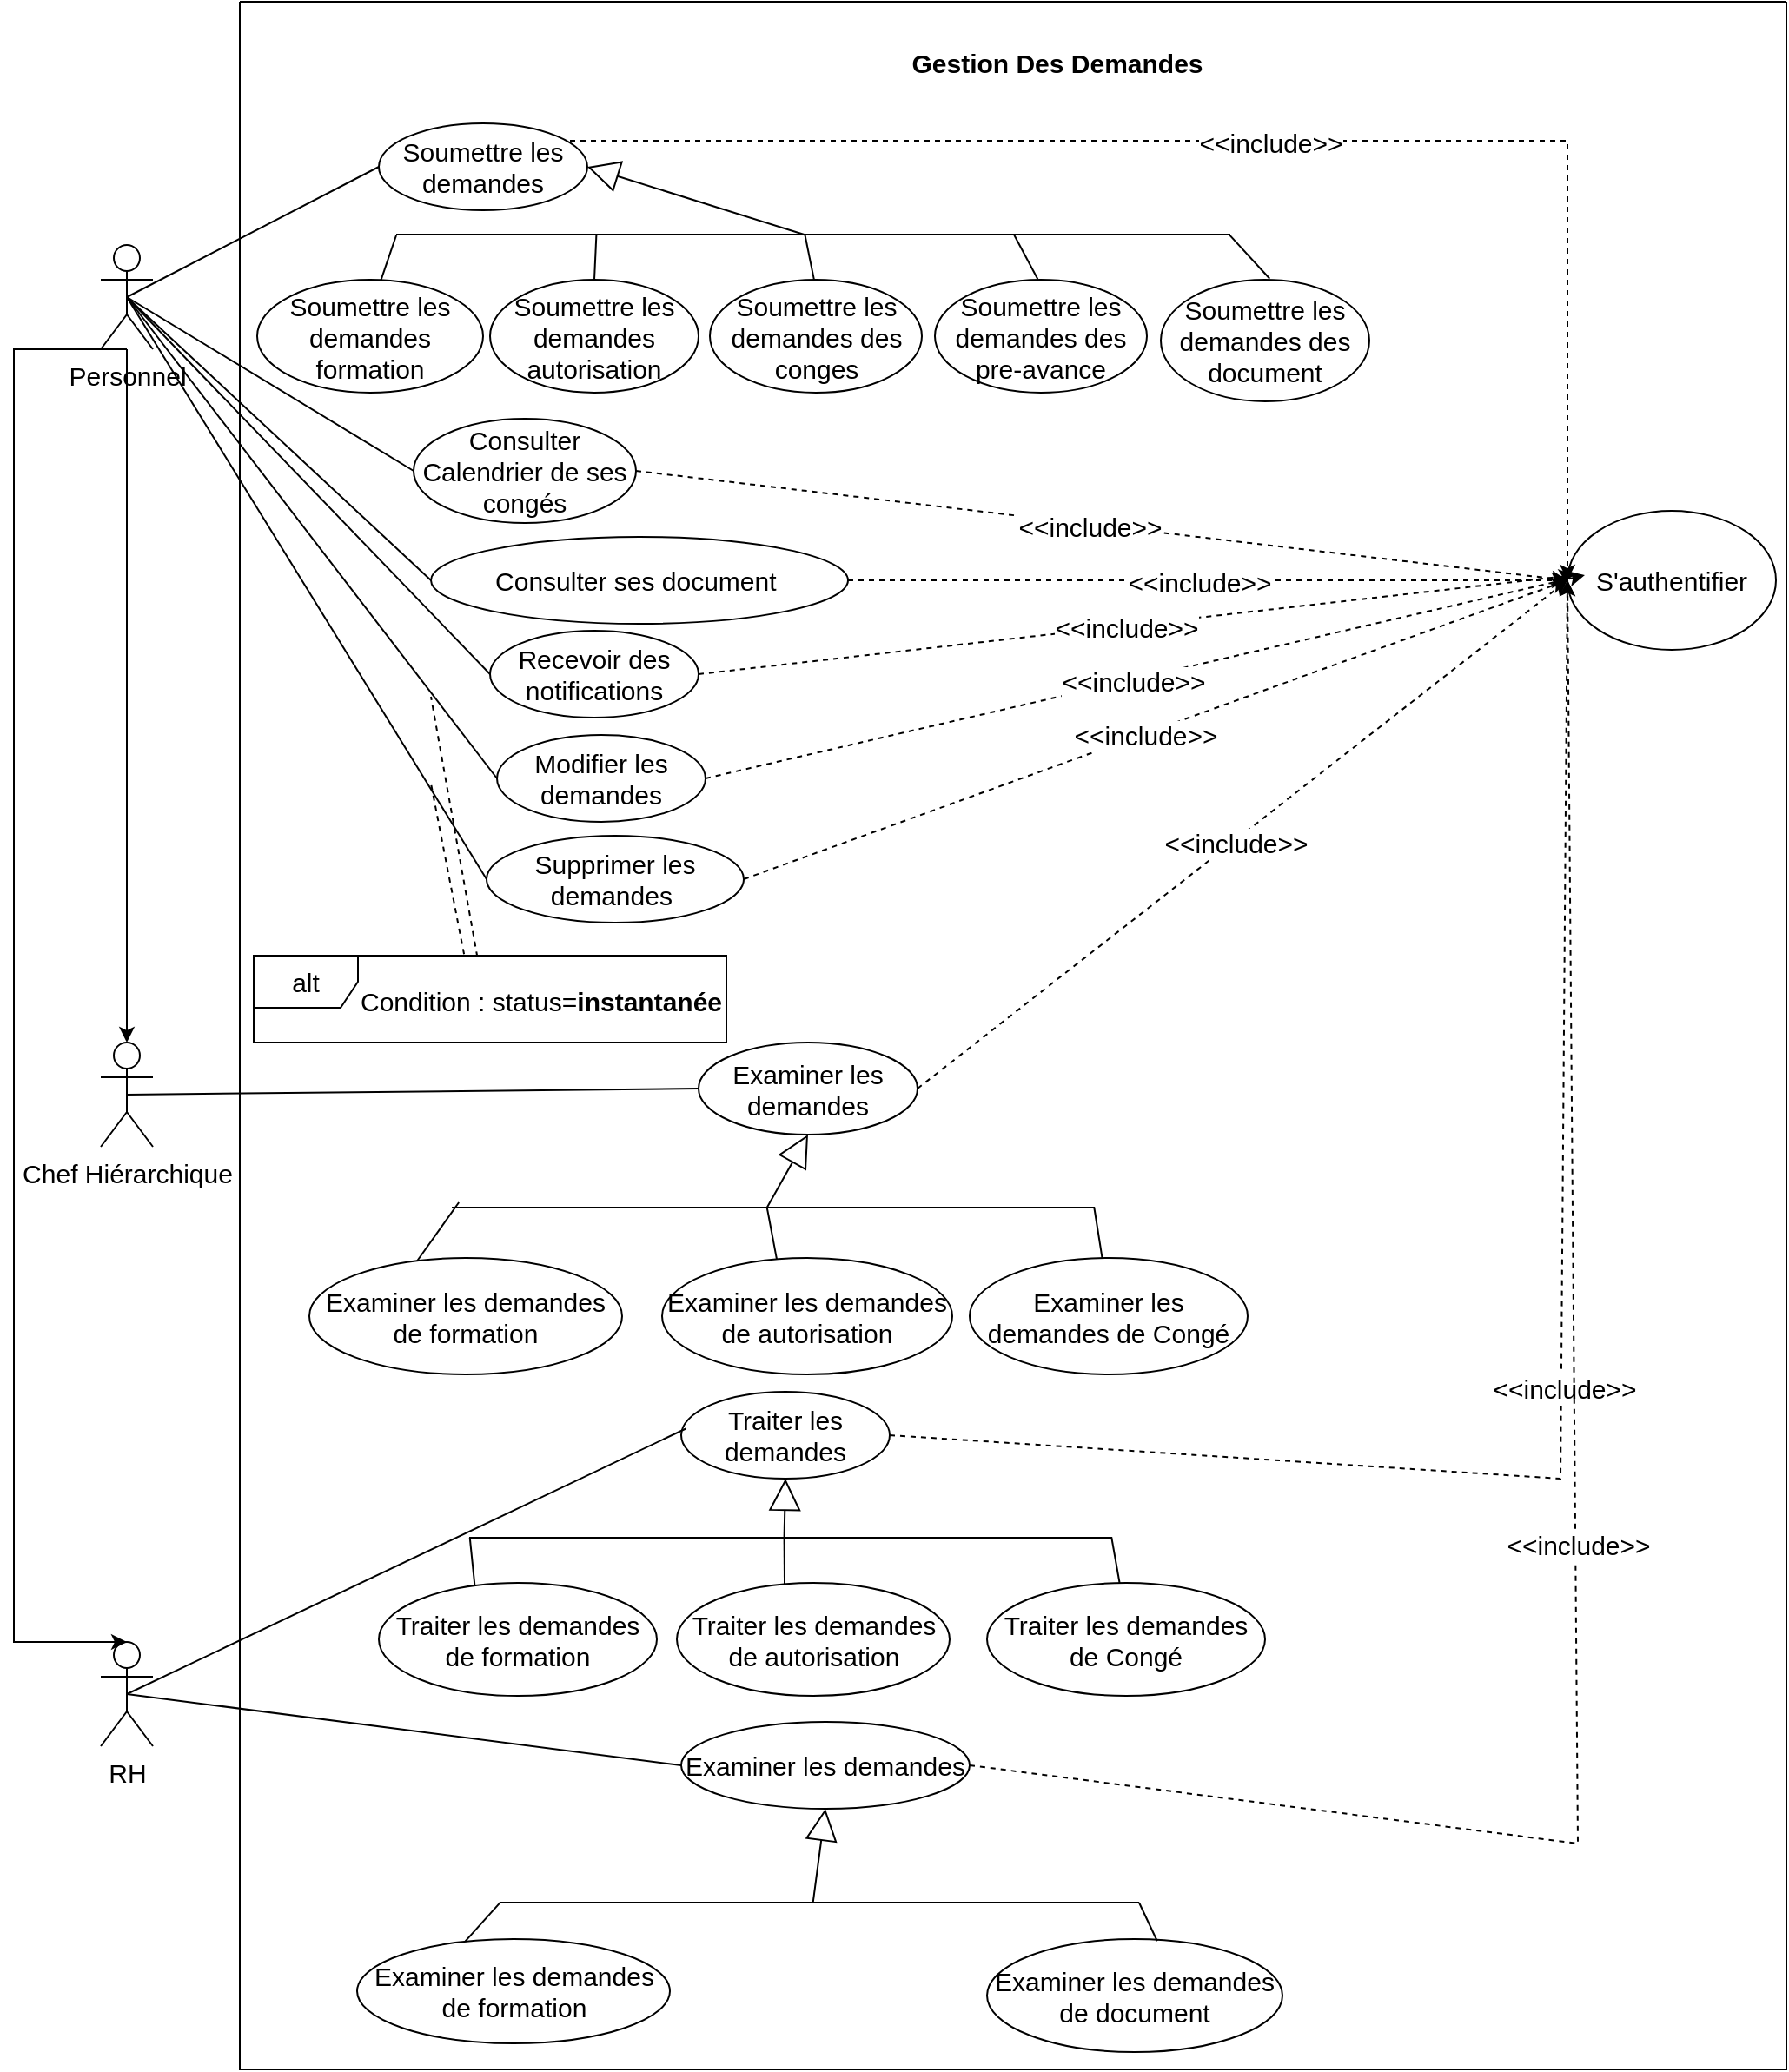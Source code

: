 <mxfile version="27.1.1">
  <diagram name="Page-1" id="Lt9NgJ6ksdfMIbBcGztM">
    <mxGraphModel dx="1097" dy="598" grid="1" gridSize="10" guides="1" tooltips="1" connect="1" arrows="1" fold="1" page="1" pageScale="1" pageWidth="827" pageHeight="1169" math="0" shadow="0">
      <root>
        <mxCell id="0" />
        <mxCell id="1" parent="0" />
        <mxCell id="7EnU6fVMTY-XcDdtGcCP-1" value="" style="swimlane;startSize=0;fontSize=15;" parent="1" vertex="1">
          <mxGeometry x="170" y="70" width="890" height="1190" as="geometry" />
        </mxCell>
        <mxCell id="7EnU6fVMTY-XcDdtGcCP-2" value="Gestion Des Demandes" style="text;html=1;align=center;verticalAlign=middle;resizable=0;points=[];autosize=1;strokeColor=none;fillColor=none;fontStyle=1;fontSize=15;" parent="7EnU6fVMTY-XcDdtGcCP-1" vertex="1">
          <mxGeometry x="380" y="20" width="180" height="30" as="geometry" />
        </mxCell>
        <mxCell id="7EnU6fVMTY-XcDdtGcCP-9" value="Soumettre les demandes des conges" style="ellipse;whiteSpace=wrap;html=1;strokeWidth=1;fontSize=15;" parent="7EnU6fVMTY-XcDdtGcCP-1" vertex="1">
          <mxGeometry x="270.5" y="160" width="122" height="65" as="geometry" />
        </mxCell>
        <mxCell id="7EnU6fVMTY-XcDdtGcCP-10" value="Soumettre les demandes autorisation" style="ellipse;whiteSpace=wrap;html=1;strokeWidth=1;fontSize=15;" parent="7EnU6fVMTY-XcDdtGcCP-1" vertex="1">
          <mxGeometry x="144" y="160" width="120" height="65" as="geometry" />
        </mxCell>
        <mxCell id="7EnU6fVMTY-XcDdtGcCP-11" value="Soumettre les demandes formation" style="ellipse;whiteSpace=wrap;html=1;strokeWidth=1;fontSize=15;" parent="7EnU6fVMTY-XcDdtGcCP-1" vertex="1">
          <mxGeometry x="10" y="160" width="130" height="65" as="geometry" />
        </mxCell>
        <mxCell id="7EnU6fVMTY-XcDdtGcCP-12" value="Soumettre les demandes des pre-avance" style="ellipse;whiteSpace=wrap;html=1;strokeWidth=1;fontSize=15;" parent="7EnU6fVMTY-XcDdtGcCP-1" vertex="1">
          <mxGeometry x="400" y="160" width="122" height="65" as="geometry" />
        </mxCell>
        <mxCell id="7EnU6fVMTY-XcDdtGcCP-13" value="Soumettre les demandes des document" style="ellipse;whiteSpace=wrap;html=1;strokeWidth=1;fontSize=15;" parent="7EnU6fVMTY-XcDdtGcCP-1" vertex="1">
          <mxGeometry x="530" y="160" width="120" height="70" as="geometry" />
        </mxCell>
        <mxCell id="7EnU6fVMTY-XcDdtGcCP-14" value="Soumettre les demandes" style="ellipse;whiteSpace=wrap;html=1;fontSize=15;" parent="7EnU6fVMTY-XcDdtGcCP-1" vertex="1">
          <mxGeometry x="80" y="70" width="120" height="50" as="geometry" />
        </mxCell>
        <mxCell id="7EnU6fVMTY-XcDdtGcCP-16" value="" style="endArrow=block;endSize=16;endFill=0;html=1;rounded=0;exitX=0.49;exitY=0.52;exitDx=0;exitDy=0;exitPerimeter=0;entryX=1;entryY=0.5;entryDx=0;entryDy=0;strokeWidth=1;fontSize=15;" parent="7EnU6fVMTY-XcDdtGcCP-1" source="7EnU6fVMTY-XcDdtGcCP-17" target="7EnU6fVMTY-XcDdtGcCP-14" edge="1">
          <mxGeometry x="0.087" y="10" width="160" relative="1" as="geometry">
            <mxPoint x="334" y="250" as="sourcePoint" />
            <mxPoint x="191" y="110" as="targetPoint" />
            <mxPoint as="offset" />
          </mxGeometry>
        </mxCell>
        <mxCell id="7EnU6fVMTY-XcDdtGcCP-17" value="" style="line;strokeWidth=1;fillColor=none;align=left;verticalAlign=middle;spacingTop=-1;spacingLeft=3;spacingRight=3;rotatable=0;labelPosition=right;points=[];portConstraint=eastwest;strokeColor=inherit;fontSize=15;" parent="7EnU6fVMTY-XcDdtGcCP-1" vertex="1">
          <mxGeometry x="90" y="130" width="480" height="8" as="geometry" />
        </mxCell>
        <mxCell id="7EnU6fVMTY-XcDdtGcCP-21" value="" style="endArrow=none;html=1;rounded=0;entryX=0.49;entryY=0.52;entryDx=0;entryDy=0;entryPerimeter=0;exitX=0.491;exitY=-0.005;exitDx=0;exitDy=0;exitPerimeter=0;fontSize=15;" parent="7EnU6fVMTY-XcDdtGcCP-1" source="7EnU6fVMTY-XcDdtGcCP-9" target="7EnU6fVMTY-XcDdtGcCP-17" edge="1">
          <mxGeometry width="50" height="50" relative="1" as="geometry">
            <mxPoint x="270" y="210" as="sourcePoint" />
            <mxPoint x="320" y="160" as="targetPoint" />
          </mxGeometry>
        </mxCell>
        <mxCell id="7EnU6fVMTY-XcDdtGcCP-22" value="" style="endArrow=none;html=1;rounded=0;entryX=0;entryY=0.56;entryDx=0;entryDy=0;entryPerimeter=0;exitX=0.548;exitY=0.003;exitDx=0;exitDy=0;exitPerimeter=0;fontSize=15;" parent="7EnU6fVMTY-XcDdtGcCP-1" source="7EnU6fVMTY-XcDdtGcCP-11" target="7EnU6fVMTY-XcDdtGcCP-17" edge="1">
          <mxGeometry width="50" height="50" relative="1" as="geometry">
            <mxPoint x="110" y="220" as="sourcePoint" />
            <mxPoint x="160" y="170" as="targetPoint" />
          </mxGeometry>
        </mxCell>
        <mxCell id="7EnU6fVMTY-XcDdtGcCP-23" value="" style="endArrow=none;html=1;rounded=0;entryX=0.24;entryY=0.5;entryDx=0;entryDy=0;entryPerimeter=0;exitX=0.5;exitY=0;exitDx=0;exitDy=0;fontSize=15;" parent="7EnU6fVMTY-XcDdtGcCP-1" source="7EnU6fVMTY-XcDdtGcCP-10" target="7EnU6fVMTY-XcDdtGcCP-17" edge="1">
          <mxGeometry width="50" height="50" relative="1" as="geometry">
            <mxPoint x="290" y="220" as="sourcePoint" />
            <mxPoint x="340" y="170" as="targetPoint" />
          </mxGeometry>
        </mxCell>
        <mxCell id="7EnU6fVMTY-XcDdtGcCP-24" value="" style="endArrow=none;html=1;rounded=0;entryX=0.999;entryY=0.522;entryDx=0;entryDy=0;entryPerimeter=0;exitX=0.522;exitY=-0.009;exitDx=0;exitDy=0;exitPerimeter=0;fontSize=15;" parent="7EnU6fVMTY-XcDdtGcCP-1" source="7EnU6fVMTY-XcDdtGcCP-13" target="7EnU6fVMTY-XcDdtGcCP-17" edge="1">
          <mxGeometry width="50" height="50" relative="1" as="geometry">
            <mxPoint x="490" y="200" as="sourcePoint" />
            <mxPoint x="540" y="150" as="targetPoint" />
          </mxGeometry>
        </mxCell>
        <mxCell id="7EnU6fVMTY-XcDdtGcCP-25" value="" style="endArrow=none;html=1;rounded=0;entryX=0.741;entryY=0.546;entryDx=0;entryDy=0;entryPerimeter=0;exitX=0.485;exitY=-0.006;exitDx=0;exitDy=0;exitPerimeter=0;fontSize=15;" parent="7EnU6fVMTY-XcDdtGcCP-1" source="7EnU6fVMTY-XcDdtGcCP-12" target="7EnU6fVMTY-XcDdtGcCP-17" edge="1">
          <mxGeometry width="50" height="50" relative="1" as="geometry">
            <mxPoint x="400" y="200" as="sourcePoint" />
            <mxPoint x="450" y="150" as="targetPoint" />
          </mxGeometry>
        </mxCell>
        <mxCell id="7EnU6fVMTY-XcDdtGcCP-26" value="Supprimer les demandes&amp;nbsp;" style="ellipse;whiteSpace=wrap;html=1;fontSize=15;" parent="7EnU6fVMTY-XcDdtGcCP-1" vertex="1">
          <mxGeometry x="142" y="480" width="148" height="50" as="geometry" />
        </mxCell>
        <mxCell id="7EnU6fVMTY-XcDdtGcCP-28" value="alt" style="shape=umlFrame;whiteSpace=wrap;html=1;pointerEvents=0;fontSize=15;" parent="7EnU6fVMTY-XcDdtGcCP-1" vertex="1">
          <mxGeometry x="8" y="549" width="272" height="50" as="geometry" />
        </mxCell>
        <mxCell id="7EnU6fVMTY-XcDdtGcCP-30" value="Condition : status=&lt;strong data-start=&quot;25&quot; data-end=&quot;48&quot;&gt;instantanée&lt;/strong&gt;" style="text;html=1;align=center;verticalAlign=middle;resizable=0;points=[];autosize=1;strokeColor=none;fillColor=none;fontSize=15;" parent="7EnU6fVMTY-XcDdtGcCP-1" vertex="1">
          <mxGeometry x="57.5" y="560" width="230" height="30" as="geometry" />
        </mxCell>
        <mxCell id="7EnU6fVMTY-XcDdtGcCP-31" value="" style="endArrow=none;dashed=1;html=1;rounded=0;exitX=0.445;exitY=-0.017;exitDx=0;exitDy=0;exitPerimeter=0;fontSize=15;" parent="7EnU6fVMTY-XcDdtGcCP-1" source="7EnU6fVMTY-XcDdtGcCP-28" edge="1">
          <mxGeometry width="50" height="50" relative="1" as="geometry">
            <mxPoint x="108.575" y="552.55" as="sourcePoint" />
            <mxPoint x="110" y="450" as="targetPoint" />
          </mxGeometry>
        </mxCell>
        <mxCell id="7EnU6fVMTY-XcDdtGcCP-34" value="Examiner les demandes" style="ellipse;whiteSpace=wrap;html=1;fontSize=15;" parent="7EnU6fVMTY-XcDdtGcCP-1" vertex="1">
          <mxGeometry x="264" y="599" width="126" height="53" as="geometry" />
        </mxCell>
        <mxCell id="7EnU6fVMTY-XcDdtGcCP-35" value="Examiner les demandes de formation" style="ellipse;whiteSpace=wrap;html=1;strokeWidth=1;fontSize=15;" parent="7EnU6fVMTY-XcDdtGcCP-1" vertex="1">
          <mxGeometry x="40" y="723" width="180" height="67" as="geometry" />
        </mxCell>
        <mxCell id="7EnU6fVMTY-XcDdtGcCP-36" value="Examiner les demandes de autorisation" style="ellipse;whiteSpace=wrap;html=1;strokeWidth=1;fontSize=15;" parent="7EnU6fVMTY-XcDdtGcCP-1" vertex="1">
          <mxGeometry x="243" y="723" width="167" height="67" as="geometry" />
        </mxCell>
        <mxCell id="7EnU6fVMTY-XcDdtGcCP-37" value="Examiner les demandes de Congé" style="ellipse;whiteSpace=wrap;html=1;strokeWidth=1;fontSize=15;" parent="7EnU6fVMTY-XcDdtGcCP-1" vertex="1">
          <mxGeometry x="420" y="723" width="160" height="67" as="geometry" />
        </mxCell>
        <mxCell id="7EnU6fVMTY-XcDdtGcCP-39" value="" style="endArrow=block;endSize=16;endFill=0;html=1;rounded=0;exitX=0.49;exitY=0.52;exitDx=0;exitDy=0;exitPerimeter=0;entryX=0.5;entryY=1;entryDx=0;entryDy=0;strokeWidth=1;fontSize=15;" parent="7EnU6fVMTY-XcDdtGcCP-1" source="7EnU6fVMTY-XcDdtGcCP-40" target="7EnU6fVMTY-XcDdtGcCP-34" edge="1">
          <mxGeometry x="0.087" y="10" width="160" relative="1" as="geometry">
            <mxPoint x="374" y="808" as="sourcePoint" />
            <mxPoint x="240" y="653" as="targetPoint" />
            <mxPoint as="offset" />
          </mxGeometry>
        </mxCell>
        <mxCell id="7EnU6fVMTY-XcDdtGcCP-40" value="" style="line;strokeWidth=1;fillColor=none;align=left;verticalAlign=middle;spacingTop=-1;spacingLeft=3;spacingRight=3;rotatable=0;labelPosition=right;points=[];portConstraint=eastwest;strokeColor=inherit;fontSize=15;" parent="7EnU6fVMTY-XcDdtGcCP-1" vertex="1">
          <mxGeometry x="122" y="690" width="370" height="8" as="geometry" />
        </mxCell>
        <mxCell id="7EnU6fVMTY-XcDdtGcCP-41" value="" style="endArrow=none;html=1;rounded=0;entryX=0.011;entryY=0.125;entryDx=0;entryDy=0;entryPerimeter=0;exitX=0.345;exitY=0.024;exitDx=0;exitDy=0;exitPerimeter=0;fontSize=15;" parent="7EnU6fVMTY-XcDdtGcCP-1" source="7EnU6fVMTY-XcDdtGcCP-35" target="7EnU6fVMTY-XcDdtGcCP-40" edge="1">
          <mxGeometry width="50" height="50" relative="1" as="geometry">
            <mxPoint x="121.9" y="723.35" as="sourcePoint" />
            <mxPoint x="122.37" y="676.968" as="targetPoint" />
          </mxGeometry>
        </mxCell>
        <mxCell id="7EnU6fVMTY-XcDdtGcCP-42" value="" style="endArrow=none;html=1;rounded=0;entryX=0.49;entryY=0.453;entryDx=0;entryDy=0;entryPerimeter=0;exitX=0.395;exitY=0.008;exitDx=0;exitDy=0;exitPerimeter=0;fontSize=15;" parent="7EnU6fVMTY-XcDdtGcCP-1" source="7EnU6fVMTY-XcDdtGcCP-36" target="7EnU6fVMTY-XcDdtGcCP-40" edge="1">
          <mxGeometry width="50" height="50" relative="1" as="geometry">
            <mxPoint x="290" y="733" as="sourcePoint" />
            <mxPoint x="340" y="683" as="targetPoint" />
          </mxGeometry>
        </mxCell>
        <mxCell id="7EnU6fVMTY-XcDdtGcCP-43" value="" style="endArrow=none;html=1;rounded=0;entryX=0.999;entryY=0.468;entryDx=0;entryDy=0;entryPerimeter=0;exitX=0.477;exitY=0.004;exitDx=0;exitDy=0;exitPerimeter=0;fontSize=15;" parent="7EnU6fVMTY-XcDdtGcCP-1" source="7EnU6fVMTY-XcDdtGcCP-37" target="7EnU6fVMTY-XcDdtGcCP-40" edge="1">
          <mxGeometry width="50" height="50" relative="1" as="geometry">
            <mxPoint x="400" y="753" as="sourcePoint" />
            <mxPoint x="450" y="703" as="targetPoint" />
          </mxGeometry>
        </mxCell>
        <mxCell id="7EnU6fVMTY-XcDdtGcCP-73" value="Consulter ses document&amp;nbsp;" style="ellipse;whiteSpace=wrap;html=1;fontSize=15;" parent="7EnU6fVMTY-XcDdtGcCP-1" vertex="1">
          <mxGeometry x="110" y="308" width="240" height="50" as="geometry" />
        </mxCell>
        <mxCell id="7EnU6fVMTY-XcDdtGcCP-75" value="Consulter Calendrier de ses congés" style="ellipse;whiteSpace=wrap;html=1;fontSize=15;" parent="7EnU6fVMTY-XcDdtGcCP-1" vertex="1">
          <mxGeometry x="100" y="240" width="128" height="60" as="geometry" />
        </mxCell>
        <mxCell id="UZjMgLC4V3N_uxSj26jg-1" value="S&#39;authentifier" style="ellipse;whiteSpace=wrap;html=1;fontSize=15;" parent="7EnU6fVMTY-XcDdtGcCP-1" vertex="1">
          <mxGeometry x="764" y="293" width="120" height="80" as="geometry" />
        </mxCell>
        <mxCell id="UZjMgLC4V3N_uxSj26jg-2" value="" style="endArrow=classic;dashed=1;html=1;rounded=0;endFill=1;entryX=0;entryY=0.5;entryDx=0;entryDy=0;fontSize=15;" parent="7EnU6fVMTY-XcDdtGcCP-1" target="UZjMgLC4V3N_uxSj26jg-1" edge="1">
          <mxGeometry width="50" height="50" relative="1" as="geometry">
            <mxPoint x="190" y="80" as="sourcePoint" />
            <mxPoint x="704" y="313" as="targetPoint" />
            <Array as="points">
              <mxPoint x="764" y="80" />
            </Array>
          </mxGeometry>
        </mxCell>
        <mxCell id="UZjMgLC4V3N_uxSj26jg-3" value="&amp;lt;&amp;lt;include&amp;gt;&amp;gt;" style="edgeLabel;html=1;align=center;verticalAlign=middle;resizable=0;points=[];fontSize=15;" parent="UZjMgLC4V3N_uxSj26jg-2" vertex="1" connectable="0">
          <mxGeometry x="-0.027" y="-1" relative="1" as="geometry">
            <mxPoint as="offset" />
          </mxGeometry>
        </mxCell>
        <mxCell id="UZjMgLC4V3N_uxSj26jg-4" value="" style="endArrow=classic;dashed=1;html=1;rounded=0;exitX=1;exitY=0.5;exitDx=0;exitDy=0;endFill=1;entryX=0;entryY=0.5;entryDx=0;entryDy=0;fontSize=15;" parent="7EnU6fVMTY-XcDdtGcCP-1" source="7EnU6fVMTY-XcDdtGcCP-75" target="UZjMgLC4V3N_uxSj26jg-1" edge="1">
          <mxGeometry width="50" height="50" relative="1" as="geometry">
            <mxPoint x="658" y="423" as="sourcePoint" />
            <mxPoint x="770" y="371" as="targetPoint" />
          </mxGeometry>
        </mxCell>
        <mxCell id="UZjMgLC4V3N_uxSj26jg-5" value="&amp;lt;&amp;lt;include&amp;gt;&amp;gt;" style="edgeLabel;html=1;align=center;verticalAlign=middle;resizable=0;points=[];fontSize=15;" parent="UZjMgLC4V3N_uxSj26jg-4" vertex="1" connectable="0">
          <mxGeometry x="-0.027" y="-1" relative="1" as="geometry">
            <mxPoint as="offset" />
          </mxGeometry>
        </mxCell>
        <mxCell id="UZjMgLC4V3N_uxSj26jg-6" value="" style="endArrow=classic;dashed=1;html=1;rounded=0;exitX=1;exitY=0.5;exitDx=0;exitDy=0;endFill=1;fontSize=15;" parent="7EnU6fVMTY-XcDdtGcCP-1" source="7EnU6fVMTY-XcDdtGcCP-73" edge="1">
          <mxGeometry width="50" height="50" relative="1" as="geometry">
            <mxPoint x="658" y="558" as="sourcePoint" />
            <mxPoint x="764" y="333" as="targetPoint" />
          </mxGeometry>
        </mxCell>
        <mxCell id="UZjMgLC4V3N_uxSj26jg-7" value="&amp;lt;&amp;lt;include&amp;gt;&amp;gt;" style="edgeLabel;html=1;align=center;verticalAlign=middle;resizable=0;points=[];fontSize=15;" parent="UZjMgLC4V3N_uxSj26jg-6" vertex="1" connectable="0">
          <mxGeometry x="-0.027" y="-1" relative="1" as="geometry">
            <mxPoint as="offset" />
          </mxGeometry>
        </mxCell>
        <mxCell id="UZjMgLC4V3N_uxSj26jg-8" value="" style="endArrow=classic;dashed=1;html=1;rounded=0;exitX=1;exitY=0.5;exitDx=0;exitDy=0;endFill=1;entryX=0;entryY=0.5;entryDx=0;entryDy=0;fontSize=15;" parent="7EnU6fVMTY-XcDdtGcCP-1" source="7EnU6fVMTY-XcDdtGcCP-26" target="UZjMgLC4V3N_uxSj26jg-1" edge="1">
          <mxGeometry width="50" height="50" relative="1" as="geometry">
            <mxPoint x="640" y="635" as="sourcePoint" />
            <mxPoint x="900" y="433" as="targetPoint" />
          </mxGeometry>
        </mxCell>
        <mxCell id="UZjMgLC4V3N_uxSj26jg-9" value="&amp;lt;&amp;lt;include&amp;gt;&amp;gt;" style="edgeLabel;html=1;align=center;verticalAlign=middle;resizable=0;points=[];fontSize=15;" parent="UZjMgLC4V3N_uxSj26jg-8" vertex="1" connectable="0">
          <mxGeometry x="-0.027" y="-1" relative="1" as="geometry">
            <mxPoint as="offset" />
          </mxGeometry>
        </mxCell>
        <mxCell id="UZjMgLC4V3N_uxSj26jg-10" value="" style="endArrow=classic;dashed=1;html=1;rounded=0;exitX=1;exitY=0.5;exitDx=0;exitDy=0;endFill=1;entryX=0;entryY=0.5;entryDx=0;entryDy=0;fontSize=15;" parent="7EnU6fVMTY-XcDdtGcCP-1" source="7EnU6fVMTY-XcDdtGcCP-34" target="UZjMgLC4V3N_uxSj26jg-1" edge="1">
          <mxGeometry width="50" height="50" relative="1" as="geometry">
            <mxPoint x="670" y="592" as="sourcePoint" />
            <mxPoint x="1162" y="480" as="targetPoint" />
          </mxGeometry>
        </mxCell>
        <mxCell id="UZjMgLC4V3N_uxSj26jg-11" value="&amp;lt;&amp;lt;include&amp;gt;&amp;gt;" style="edgeLabel;html=1;align=center;verticalAlign=middle;resizable=0;points=[];fontSize=15;" parent="UZjMgLC4V3N_uxSj26jg-10" vertex="1" connectable="0">
          <mxGeometry x="-0.027" y="-1" relative="1" as="geometry">
            <mxPoint as="offset" />
          </mxGeometry>
        </mxCell>
        <mxCell id="UZjMgLC4V3N_uxSj26jg-12" value="" style="endArrow=classic;dashed=1;html=1;rounded=0;exitX=1;exitY=0.5;exitDx=0;exitDy=0;endFill=1;entryX=0;entryY=0.5;entryDx=0;entryDy=0;fontSize=15;" parent="7EnU6fVMTY-XcDdtGcCP-1" source="7EnU6fVMTY-XcDdtGcCP-44" target="UZjMgLC4V3N_uxSj26jg-1" edge="1">
          <mxGeometry width="50" height="50" relative="1" as="geometry">
            <mxPoint x="730" y="725" as="sourcePoint" />
            <mxPoint x="1130" y="440" as="targetPoint" />
            <Array as="points">
              <mxPoint x="760" y="850" />
            </Array>
          </mxGeometry>
        </mxCell>
        <mxCell id="UZjMgLC4V3N_uxSj26jg-13" value="&amp;lt;&amp;lt;include&amp;gt;&amp;gt;" style="edgeLabel;html=1;align=center;verticalAlign=middle;resizable=0;points=[];fontSize=15;" parent="UZjMgLC4V3N_uxSj26jg-12" vertex="1" connectable="0">
          <mxGeometry x="-0.027" y="-1" relative="1" as="geometry">
            <mxPoint as="offset" />
          </mxGeometry>
        </mxCell>
        <mxCell id="UZjMgLC4V3N_uxSj26jg-14" value="" style="endArrow=classic;dashed=1;html=1;rounded=0;exitX=1;exitY=0.5;exitDx=0;exitDy=0;endFill=1;entryX=0;entryY=0.5;entryDx=0;entryDy=0;fontSize=15;" parent="7EnU6fVMTY-XcDdtGcCP-1" source="7EnU6fVMTY-XcDdtGcCP-63" target="UZjMgLC4V3N_uxSj26jg-1" edge="1">
          <mxGeometry width="50" height="50" relative="1" as="geometry">
            <mxPoint x="550" y="1295" as="sourcePoint" />
            <mxPoint x="950" y="1010" as="targetPoint" />
            <Array as="points">
              <mxPoint x="770" y="1060" />
            </Array>
          </mxGeometry>
        </mxCell>
        <mxCell id="UZjMgLC4V3N_uxSj26jg-15" value="&amp;lt;&amp;lt;include&amp;gt;&amp;gt;" style="edgeLabel;html=1;align=center;verticalAlign=middle;resizable=0;points=[];fontSize=15;" parent="UZjMgLC4V3N_uxSj26jg-14" vertex="1" connectable="0">
          <mxGeometry x="-0.027" y="-1" relative="1" as="geometry">
            <mxPoint as="offset" />
          </mxGeometry>
        </mxCell>
        <mxCell id="UZjMgLC4V3N_uxSj26jg-16" value="Recevoir des notifications" style="ellipse;whiteSpace=wrap;html=1;fontSize=15;" parent="7EnU6fVMTY-XcDdtGcCP-1" vertex="1">
          <mxGeometry x="144" y="362" width="120" height="50" as="geometry" />
        </mxCell>
        <mxCell id="7EnU6fVMTY-XcDdtGcCP-44" value="Traiter les demandes" style="ellipse;whiteSpace=wrap;html=1;fontSize=15;" parent="7EnU6fVMTY-XcDdtGcCP-1" vertex="1">
          <mxGeometry x="254" y="800" width="120" height="50" as="geometry" />
        </mxCell>
        <mxCell id="7EnU6fVMTY-XcDdtGcCP-45" value="Traiter&amp;nbsp;les demandes de formation" style="ellipse;whiteSpace=wrap;html=1;strokeWidth=1;fontSize=15;" parent="7EnU6fVMTY-XcDdtGcCP-1" vertex="1">
          <mxGeometry x="80" y="910" width="160" height="65" as="geometry" />
        </mxCell>
        <mxCell id="7EnU6fVMTY-XcDdtGcCP-46" value="Traiter&amp;nbsp;les demandes de autorisation" style="ellipse;whiteSpace=wrap;html=1;strokeWidth=1;fontSize=15;" parent="7EnU6fVMTY-XcDdtGcCP-1" vertex="1">
          <mxGeometry x="251.5" y="910" width="157" height="65" as="geometry" />
        </mxCell>
        <mxCell id="7EnU6fVMTY-XcDdtGcCP-47" value="Traiter&amp;nbsp;les demandes de Congé" style="ellipse;whiteSpace=wrap;html=1;strokeWidth=1;fontSize=15;" parent="7EnU6fVMTY-XcDdtGcCP-1" vertex="1">
          <mxGeometry x="430" y="910" width="160" height="65" as="geometry" />
        </mxCell>
        <mxCell id="7EnU6fVMTY-XcDdtGcCP-48" value="" style="endArrow=block;endSize=16;endFill=0;html=1;rounded=0;exitX=0.49;exitY=0.52;exitDx=0;exitDy=0;exitPerimeter=0;entryX=0.5;entryY=1;entryDx=0;entryDy=0;strokeWidth=1;fontSize=15;" parent="7EnU6fVMTY-XcDdtGcCP-1" source="7EnU6fVMTY-XcDdtGcCP-49" target="7EnU6fVMTY-XcDdtGcCP-44" edge="1">
          <mxGeometry x="0.087" y="10" width="160" relative="1" as="geometry">
            <mxPoint x="384" y="1015" as="sourcePoint" />
            <mxPoint x="250" y="860" as="targetPoint" />
            <mxPoint as="offset" />
          </mxGeometry>
        </mxCell>
        <mxCell id="7EnU6fVMTY-XcDdtGcCP-49" value="" style="line;strokeWidth=1;fillColor=none;align=left;verticalAlign=middle;spacingTop=-1;spacingLeft=3;spacingRight=3;rotatable=0;labelPosition=right;points=[];portConstraint=eastwest;strokeColor=inherit;fontSize=15;" parent="7EnU6fVMTY-XcDdtGcCP-1" vertex="1">
          <mxGeometry x="132" y="880" width="370" height="8" as="geometry" />
        </mxCell>
        <mxCell id="7EnU6fVMTY-XcDdtGcCP-50" value="" style="endArrow=none;html=1;rounded=0;entryX=0.001;entryY=0.496;entryDx=0;entryDy=0;entryPerimeter=0;exitX=0.345;exitY=0.024;exitDx=0;exitDy=0;exitPerimeter=0;fontSize=15;" parent="7EnU6fVMTY-XcDdtGcCP-1" source="7EnU6fVMTY-XcDdtGcCP-45" edge="1">
          <mxGeometry width="50" height="50" relative="1" as="geometry">
            <mxPoint x="131.9" y="930.35" as="sourcePoint" />
            <mxPoint x="132.37" y="883.968" as="targetPoint" />
          </mxGeometry>
        </mxCell>
        <mxCell id="7EnU6fVMTY-XcDdtGcCP-51" value="" style="endArrow=none;html=1;rounded=0;entryX=0.49;entryY=0.453;entryDx=0;entryDy=0;entryPerimeter=0;exitX=0.395;exitY=0.008;exitDx=0;exitDy=0;exitPerimeter=0;fontSize=15;" parent="7EnU6fVMTY-XcDdtGcCP-1" source="7EnU6fVMTY-XcDdtGcCP-46" target="7EnU6fVMTY-XcDdtGcCP-49" edge="1">
          <mxGeometry width="50" height="50" relative="1" as="geometry">
            <mxPoint x="300" y="940" as="sourcePoint" />
            <mxPoint x="350" y="890" as="targetPoint" />
          </mxGeometry>
        </mxCell>
        <mxCell id="7EnU6fVMTY-XcDdtGcCP-52" value="" style="endArrow=none;html=1;rounded=0;entryX=0.999;entryY=0.468;entryDx=0;entryDy=0;entryPerimeter=0;exitX=0.477;exitY=0.004;exitDx=0;exitDy=0;exitPerimeter=0;fontSize=15;" parent="7EnU6fVMTY-XcDdtGcCP-1" source="7EnU6fVMTY-XcDdtGcCP-47" target="7EnU6fVMTY-XcDdtGcCP-49" edge="1">
          <mxGeometry width="50" height="50" relative="1" as="geometry">
            <mxPoint x="410" y="960" as="sourcePoint" />
            <mxPoint x="460" y="910" as="targetPoint" />
          </mxGeometry>
        </mxCell>
        <mxCell id="7EnU6fVMTY-XcDdtGcCP-63" value="Examiner les demandes" style="ellipse;whiteSpace=wrap;html=1;fontSize=15;" parent="7EnU6fVMTY-XcDdtGcCP-1" vertex="1">
          <mxGeometry x="254" y="990" width="166" height="50" as="geometry" />
        </mxCell>
        <mxCell id="7EnU6fVMTY-XcDdtGcCP-64" value="Examiner&amp;nbsp;les demandes de formation" style="ellipse;whiteSpace=wrap;html=1;strokeWidth=1;fontSize=15;" parent="7EnU6fVMTY-XcDdtGcCP-1" vertex="1">
          <mxGeometry x="67.5" y="1115" width="180" height="60" as="geometry" />
        </mxCell>
        <mxCell id="7EnU6fVMTY-XcDdtGcCP-65" value="Examiner&amp;nbsp;les demandes de document" style="ellipse;whiteSpace=wrap;html=1;strokeWidth=1;fontSize=15;" parent="7EnU6fVMTY-XcDdtGcCP-1" vertex="1">
          <mxGeometry x="430" y="1115" width="170" height="65" as="geometry" />
        </mxCell>
        <mxCell id="7EnU6fVMTY-XcDdtGcCP-67" value="" style="endArrow=block;endSize=16;endFill=0;html=1;rounded=0;exitX=0.49;exitY=0.52;exitDx=0;exitDy=0;exitPerimeter=0;strokeWidth=1;fontSize=15;entryX=0.5;entryY=1;entryDx=0;entryDy=0;" parent="7EnU6fVMTY-XcDdtGcCP-1" source="7EnU6fVMTY-XcDdtGcCP-68" target="7EnU6fVMTY-XcDdtGcCP-63" edge="1">
          <mxGeometry x="0.087" y="10" width="160" relative="1" as="geometry">
            <mxPoint x="384" y="1260" as="sourcePoint" />
            <mxPoint x="321.973" y="1165" as="targetPoint" />
            <mxPoint as="offset" />
          </mxGeometry>
        </mxCell>
        <mxCell id="7EnU6fVMTY-XcDdtGcCP-68" value="" style="line;strokeWidth=1;fillColor=none;align=left;verticalAlign=middle;spacingTop=-1;spacingLeft=3;spacingRight=3;rotatable=0;labelPosition=right;points=[];portConstraint=eastwest;strokeColor=inherit;fontSize=15;" parent="7EnU6fVMTY-XcDdtGcCP-1" vertex="1">
          <mxGeometry x="149.5" y="1090" width="368" height="8" as="geometry" />
        </mxCell>
        <mxCell id="7EnU6fVMTY-XcDdtGcCP-69" value="" style="endArrow=none;html=1;rounded=0;entryX=0.001;entryY=0.496;entryDx=0;entryDy=0;entryPerimeter=0;exitX=0.345;exitY=0.024;exitDx=0;exitDy=0;exitPerimeter=0;fontSize=15;" parent="7EnU6fVMTY-XcDdtGcCP-1" source="7EnU6fVMTY-XcDdtGcCP-64" edge="1">
          <mxGeometry width="50" height="50" relative="1" as="geometry">
            <mxPoint x="149.4" y="1140.35" as="sourcePoint" />
            <mxPoint x="149.87" y="1093.968" as="targetPoint" />
          </mxGeometry>
        </mxCell>
        <mxCell id="7EnU6fVMTY-XcDdtGcCP-70" value="" style="endArrow=none;html=1;rounded=0;fontSize=15;exitX=0.576;exitY=0.017;exitDx=0;exitDy=0;exitPerimeter=0;" parent="7EnU6fVMTY-XcDdtGcCP-1" source="7EnU6fVMTY-XcDdtGcCP-65" edge="1">
          <mxGeometry width="50" height="50" relative="1" as="geometry">
            <mxPoint x="517.5" y="1140" as="sourcePoint" />
            <mxPoint x="517.5" y="1094" as="targetPoint" />
          </mxGeometry>
        </mxCell>
        <mxCell id="7EnU6fVMTY-XcDdtGcCP-5" value="RH" style="shape=umlActor;verticalLabelPosition=bottom;verticalAlign=top;html=1;outlineConnect=0;fontSize=15;" parent="7EnU6fVMTY-XcDdtGcCP-1" vertex="1">
          <mxGeometry x="-80" y="944" width="30" height="60" as="geometry" />
        </mxCell>
        <mxCell id="7EnU6fVMTY-XcDdtGcCP-53" value="" style="endArrow=none;html=1;rounded=0;exitX=0.5;exitY=0.5;exitDx=0;exitDy=0;exitPerimeter=0;entryX=0.022;entryY=0.425;entryDx=0;entryDy=0;entryPerimeter=0;startFill=0;fontSize=15;" parent="7EnU6fVMTY-XcDdtGcCP-1" source="7EnU6fVMTY-XcDdtGcCP-5" target="7EnU6fVMTY-XcDdtGcCP-44" edge="1">
          <mxGeometry width="50" height="50" relative="1" as="geometry">
            <mxPoint x="-66" y="833" as="sourcePoint" />
            <mxPoint x="243" y="832" as="targetPoint" />
          </mxGeometry>
        </mxCell>
        <mxCell id="7EnU6fVMTY-XcDdtGcCP-72" value="" style="endArrow=none;html=1;rounded=0;entryX=0;entryY=0.5;entryDx=0;entryDy=0;exitX=0.5;exitY=0.5;exitDx=0;exitDy=0;exitPerimeter=0;startFill=0;fontSize=15;" parent="7EnU6fVMTY-XcDdtGcCP-1" source="7EnU6fVMTY-XcDdtGcCP-5" target="7EnU6fVMTY-XcDdtGcCP-63" edge="1">
          <mxGeometry width="50" height="50" relative="1" as="geometry">
            <mxPoint x="-60" y="975" as="sourcePoint" />
            <mxPoint x="267" y="841" as="targetPoint" />
          </mxGeometry>
        </mxCell>
        <mxCell id="7EnU6fVMTY-XcDdtGcCP-3" value="Personnel" style="shape=umlActor;verticalLabelPosition=bottom;verticalAlign=top;html=1;outlineConnect=0;fontSize=15;" parent="7EnU6fVMTY-XcDdtGcCP-1" vertex="1">
          <mxGeometry x="-80" y="140" width="30" height="60" as="geometry" />
        </mxCell>
        <mxCell id="7EnU6fVMTY-XcDdtGcCP-4" value="Chef Hiérarchique" style="shape=umlActor;verticalLabelPosition=bottom;verticalAlign=top;html=1;outlineConnect=0;fontSize=15;" parent="7EnU6fVMTY-XcDdtGcCP-1" vertex="1">
          <mxGeometry x="-80" y="599" width="30" height="60" as="geometry" />
        </mxCell>
        <mxCell id="7EnU6fVMTY-XcDdtGcCP-15" value="" style="endArrow=none;html=1;rounded=0;exitX=0.5;exitY=0.5;exitDx=0;exitDy=0;exitPerimeter=0;entryX=0;entryY=0.5;entryDx=0;entryDy=0;startFill=0;fontSize=15;" parent="7EnU6fVMTY-XcDdtGcCP-1" source="7EnU6fVMTY-XcDdtGcCP-3" target="7EnU6fVMTY-XcDdtGcCP-14" edge="1">
          <mxGeometry width="50" height="50" relative="1" as="geometry">
            <mxPoint x="270" y="230" as="sourcePoint" />
            <mxPoint x="320" y="180" as="targetPoint" />
          </mxGeometry>
        </mxCell>
        <mxCell id="7EnU6fVMTY-XcDdtGcCP-27" value="" style="endArrow=none;html=1;rounded=0;exitX=0.5;exitY=0.5;exitDx=0;exitDy=0;exitPerimeter=0;entryX=0;entryY=0.5;entryDx=0;entryDy=0;startFill=0;fontSize=15;" parent="7EnU6fVMTY-XcDdtGcCP-1" source="7EnU6fVMTY-XcDdtGcCP-3" target="7EnU6fVMTY-XcDdtGcCP-26" edge="1">
          <mxGeometry width="50" height="50" relative="1" as="geometry">
            <mxPoint x="-65" y="229" as="sourcePoint" />
            <mxPoint x="230" y="449" as="targetPoint" />
          </mxGeometry>
        </mxCell>
        <mxCell id="7EnU6fVMTY-XcDdtGcCP-32" value="" style="endArrow=classic;html=1;rounded=0;entryX=0.5;entryY=0;entryDx=0;entryDy=0;entryPerimeter=0;fontSize=15;" parent="7EnU6fVMTY-XcDdtGcCP-1" source="7EnU6fVMTY-XcDdtGcCP-3" target="7EnU6fVMTY-XcDdtGcCP-4" edge="1">
          <mxGeometry width="50" height="50" relative="1" as="geometry">
            <mxPoint x="-100" y="380" as="sourcePoint" />
            <mxPoint x="-50" y="330" as="targetPoint" />
          </mxGeometry>
        </mxCell>
        <mxCell id="7EnU6fVMTY-XcDdtGcCP-33" value="" style="endArrow=classic;html=1;rounded=0;entryX=0.5;entryY=0;entryDx=0;entryDy=0;entryPerimeter=0;fontSize=15;" parent="7EnU6fVMTY-XcDdtGcCP-1" target="7EnU6fVMTY-XcDdtGcCP-5" edge="1">
          <mxGeometry width="50" height="50" relative="1" as="geometry">
            <mxPoint x="-65" y="200" as="sourcePoint" />
            <mxPoint x="-50" y="709" as="targetPoint" />
            <Array as="points">
              <mxPoint x="-130" y="200" />
              <mxPoint x="-130" y="944" />
            </Array>
          </mxGeometry>
        </mxCell>
        <mxCell id="7EnU6fVMTY-XcDdtGcCP-38" value="" style="endArrow=none;html=1;rounded=0;exitX=0.5;exitY=0.5;exitDx=0;exitDy=0;exitPerimeter=0;entryX=0;entryY=0.5;entryDx=0;entryDy=0;startFill=0;fontSize=15;" parent="7EnU6fVMTY-XcDdtGcCP-1" source="7EnU6fVMTY-XcDdtGcCP-4" target="7EnU6fVMTY-XcDdtGcCP-34" edge="1">
          <mxGeometry width="50" height="50" relative="1" as="geometry">
            <mxPoint x="-60" y="475" as="sourcePoint" />
            <mxPoint x="220" y="660" as="targetPoint" />
          </mxGeometry>
        </mxCell>
        <mxCell id="7EnU6fVMTY-XcDdtGcCP-74" value="" style="endArrow=none;html=1;rounded=0;exitX=0.5;exitY=0.5;exitDx=0;exitDy=0;exitPerimeter=0;entryX=0;entryY=0.5;entryDx=0;entryDy=0;startFill=0;fontSize=15;" parent="7EnU6fVMTY-XcDdtGcCP-1" source="7EnU6fVMTY-XcDdtGcCP-3" target="7EnU6fVMTY-XcDdtGcCP-73" edge="1">
          <mxGeometry width="50" height="50" relative="1" as="geometry">
            <mxPoint x="85" y="450" as="sourcePoint" />
            <mxPoint x="470" y="460" as="targetPoint" />
          </mxGeometry>
        </mxCell>
        <mxCell id="7EnU6fVMTY-XcDdtGcCP-76" value="" style="endArrow=none;html=1;rounded=0;entryX=0;entryY=0.5;entryDx=0;entryDy=0;startFill=0;fontSize=15;" parent="7EnU6fVMTY-XcDdtGcCP-1" target="7EnU6fVMTY-XcDdtGcCP-75" edge="1">
          <mxGeometry width="50" height="50" relative="1" as="geometry">
            <mxPoint x="-65" y="170" as="sourcePoint" />
            <mxPoint x="470" y="410" as="targetPoint" />
          </mxGeometry>
        </mxCell>
        <mxCell id="UZjMgLC4V3N_uxSj26jg-17" value="" style="endArrow=none;html=1;rounded=0;exitX=0.5;exitY=0.5;exitDx=0;exitDy=0;exitPerimeter=0;entryX=0;entryY=0.5;entryDx=0;entryDy=0;startFill=0;fontSize=15;" parent="7EnU6fVMTY-XcDdtGcCP-1" source="7EnU6fVMTY-XcDdtGcCP-3" target="UZjMgLC4V3N_uxSj26jg-16" edge="1">
          <mxGeometry width="50" height="50" relative="1" as="geometry">
            <mxPoint x="110" y="390" as="sourcePoint" />
            <mxPoint x="325" y="595" as="targetPoint" />
          </mxGeometry>
        </mxCell>
        <mxCell id="est0zeya5PmD6zEWEead-1" value="Modifier les demandes" style="ellipse;whiteSpace=wrap;html=1;fontSize=15;" vertex="1" parent="7EnU6fVMTY-XcDdtGcCP-1">
          <mxGeometry x="148" y="422" width="120" height="50" as="geometry" />
        </mxCell>
        <mxCell id="est0zeya5PmD6zEWEead-2" value="" style="endArrow=none;html=1;rounded=0;exitX=0.5;exitY=0.5;exitDx=0;exitDy=0;exitPerimeter=0;entryX=0;entryY=0.5;entryDx=0;entryDy=0;startFill=0;fontSize=15;" edge="1" parent="7EnU6fVMTY-XcDdtGcCP-1" target="est0zeya5PmD6zEWEead-1" source="7EnU6fVMTY-XcDdtGcCP-3">
          <mxGeometry width="50" height="50" relative="1" as="geometry">
            <mxPoint x="-61" y="230" as="sourcePoint" />
            <mxPoint x="329" y="655" as="targetPoint" />
          </mxGeometry>
        </mxCell>
        <mxCell id="est0zeya5PmD6zEWEead-4" value="" style="endArrow=classic;dashed=1;html=1;rounded=0;exitX=1;exitY=0.5;exitDx=0;exitDy=0;endFill=1;entryX=0;entryY=0.5;entryDx=0;entryDy=0;fontSize=15;" edge="1" parent="7EnU6fVMTY-XcDdtGcCP-1" source="est0zeya5PmD6zEWEead-1">
          <mxGeometry width="50" height="50" relative="1" as="geometry">
            <mxPoint x="300" y="502" as="sourcePoint" />
            <mxPoint x="774" y="330" as="targetPoint" />
          </mxGeometry>
        </mxCell>
        <mxCell id="est0zeya5PmD6zEWEead-5" value="&amp;lt;&amp;lt;include&amp;gt;&amp;gt;" style="edgeLabel;html=1;align=center;verticalAlign=middle;resizable=0;points=[];fontSize=15;" vertex="1" connectable="0" parent="est0zeya5PmD6zEWEead-4">
          <mxGeometry x="-0.027" y="-1" relative="1" as="geometry">
            <mxPoint as="offset" />
          </mxGeometry>
        </mxCell>
        <mxCell id="est0zeya5PmD6zEWEead-6" value="" style="endArrow=classic;dashed=1;html=1;rounded=0;exitX=1;exitY=0.5;exitDx=0;exitDy=0;endFill=1;fontSize=15;" edge="1" parent="7EnU6fVMTY-XcDdtGcCP-1" source="UZjMgLC4V3N_uxSj26jg-16">
          <mxGeometry width="50" height="50" relative="1" as="geometry">
            <mxPoint x="262" y="410" as="sourcePoint" />
            <mxPoint x="768" y="330" as="targetPoint" />
          </mxGeometry>
        </mxCell>
        <mxCell id="est0zeya5PmD6zEWEead-7" value="&amp;lt;&amp;lt;include&amp;gt;&amp;gt;" style="edgeLabel;html=1;align=center;verticalAlign=middle;resizable=0;points=[];fontSize=15;" vertex="1" connectable="0" parent="est0zeya5PmD6zEWEead-6">
          <mxGeometry x="-0.027" y="-1" relative="1" as="geometry">
            <mxPoint as="offset" />
          </mxGeometry>
        </mxCell>
        <mxCell id="est0zeya5PmD6zEWEead-3" value="" style="endArrow=none;dashed=1;html=1;rounded=0;exitX=0.473;exitY=0.013;exitDx=0;exitDy=0;exitPerimeter=0;fontSize=15;" edge="1" parent="1" source="7EnU6fVMTY-XcDdtGcCP-28">
          <mxGeometry width="50" height="50" relative="1" as="geometry">
            <mxPoint x="300" y="699" as="sourcePoint" />
            <mxPoint x="280" y="470" as="targetPoint" />
          </mxGeometry>
        </mxCell>
      </root>
    </mxGraphModel>
  </diagram>
</mxfile>
